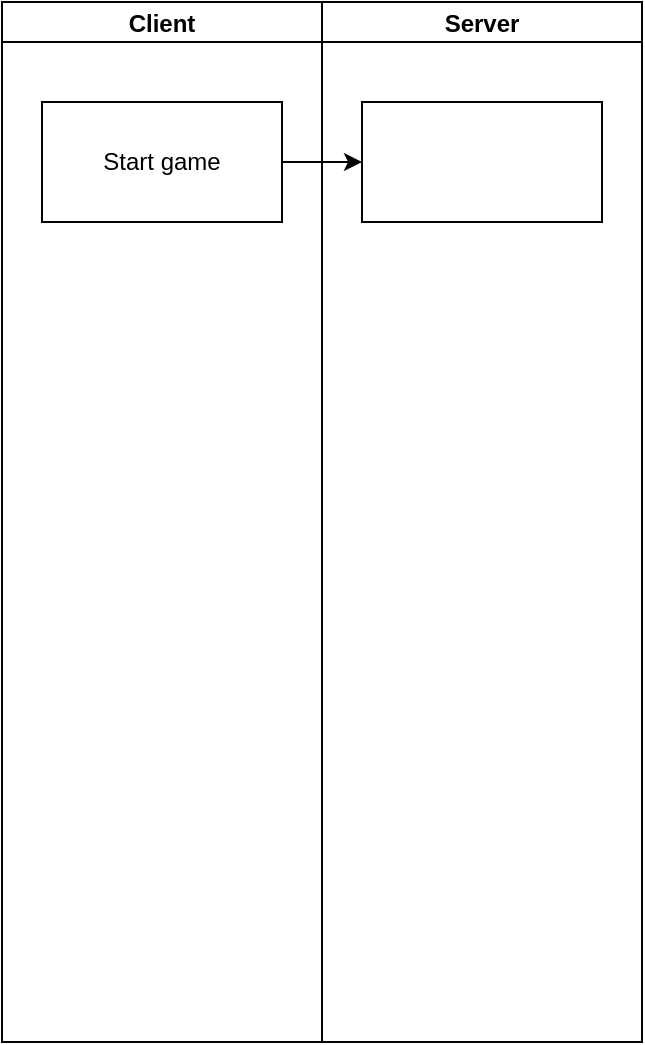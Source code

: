 <mxfile version="18.1.3" type="github" pages="2"><diagram id="07fea595-8f29-1299-0266-81d95cde20df" name="Page-1"><mxGraphModel dx="970" dy="520" grid="1" gridSize="10" guides="1" tooltips="1" connect="1" arrows="1" fold="1" page="1" pageScale="1" pageWidth="1169" pageHeight="827" background="#ffffff" math="0" shadow="0"><root><mxCell id="0"/><mxCell id="1" parent="0"/><mxCell id="4Mw94B3l1mMhVOg0pVwX-217" value="Client" style="swimlane;startSize=20;" vertex="1" parent="1"><mxGeometry x="200" y="80" width="160" height="520" as="geometry"><mxRectangle x="200" y="80" width="60" height="20" as="alternateBounds"/></mxGeometry></mxCell><mxCell id="4Mw94B3l1mMhVOg0pVwX-219" value="Start game" style="rounded=0;whiteSpace=wrap;html=1;" vertex="1" parent="4Mw94B3l1mMhVOg0pVwX-217"><mxGeometry x="20" y="50" width="120" height="60" as="geometry"/></mxCell><mxCell id="4Mw94B3l1mMhVOg0pVwX-218" value="Server" style="swimlane;startSize=20;" vertex="1" parent="1"><mxGeometry x="360" y="80" width="160" height="520" as="geometry"/></mxCell><mxCell id="4Mw94B3l1mMhVOg0pVwX-221" value="" style="rounded=0;whiteSpace=wrap;html=1;" vertex="1" parent="4Mw94B3l1mMhVOg0pVwX-218"><mxGeometry x="20" y="50" width="120" height="60" as="geometry"/></mxCell><mxCell id="4Mw94B3l1mMhVOg0pVwX-220" style="edgeStyle=orthogonalEdgeStyle;rounded=0;orthogonalLoop=1;jettySize=auto;html=1;exitX=1;exitY=0.5;exitDx=0;exitDy=0;" edge="1" parent="1" source="4Mw94B3l1mMhVOg0pVwX-219"><mxGeometry relative="1" as="geometry"><mxPoint x="380" y="160" as="targetPoint"/></mxGeometry></mxCell></root></mxGraphModel></diagram><diagram id="nWmFi10vYCMnMqG8ToXp" name="Page-2"><mxGraphModel dx="1133" dy="597" grid="1" gridSize="10" guides="1" tooltips="1" connect="1" arrows="1" fold="1" page="1" pageScale="1" pageWidth="850" pageHeight="1100" math="0" shadow="0"><root><mxCell id="0"/><mxCell id="1" parent="0"/><mxCell id="AeF_nCRO_zZ-h2e8QQf--4" style="edgeStyle=orthogonalEdgeStyle;rounded=0;orthogonalLoop=1;jettySize=auto;html=1;exitX=0.5;exitY=1;exitDx=0;exitDy=0;exitPerimeter=0;" edge="1" parent="1" source="AeF_nCRO_zZ-h2e8QQf--1"><mxGeometry relative="1" as="geometry"><mxPoint x="210" y="150" as="targetPoint"/></mxGeometry></mxCell><mxCell id="AeF_nCRO_zZ-h2e8QQf--1" value="Start game" style="strokeWidth=2;html=1;shape=mxgraph.flowchart.start_1;whiteSpace=wrap;" vertex="1" parent="1"><mxGeometry x="160" y="50" width="100" height="60" as="geometry"/></mxCell><mxCell id="AeF_nCRO_zZ-h2e8QQf--8" style="edgeStyle=orthogonalEdgeStyle;rounded=0;orthogonalLoop=1;jettySize=auto;html=1;exitX=0.5;exitY=1;exitDx=0;exitDy=0;" edge="1" parent="1" source="AeF_nCRO_zZ-h2e8QQf--7"><mxGeometry relative="1" as="geometry"><mxPoint x="210" y="240" as="targetPoint"/></mxGeometry></mxCell><mxCell id="AeF_nCRO_zZ-h2e8QQf--7" value="Generate invite link" style="rounded=0;whiteSpace=wrap;html=1;" vertex="1" parent="1"><mxGeometry x="155" y="150" width="110" height="40" as="geometry"/></mxCell><mxCell id="AeF_nCRO_zZ-h2e8QQf--11" style="edgeStyle=orthogonalEdgeStyle;rounded=0;orthogonalLoop=1;jettySize=auto;html=1;exitX=0.5;exitY=1;exitDx=0;exitDy=0;" edge="1" parent="1" source="AeF_nCRO_zZ-h2e8QQf--9" target="AeF_nCRO_zZ-h2e8QQf--10"><mxGeometry relative="1" as="geometry"/></mxCell><mxCell id="AeF_nCRO_zZ-h2e8QQf--9" value="Wait for other player" style="rounded=0;whiteSpace=wrap;html=1;" vertex="1" parent="1"><mxGeometry x="150" y="240" width="120" height="40" as="geometry"/></mxCell><mxCell id="AeF_nCRO_zZ-h2e8QQf--14" value="" style="edgeStyle=orthogonalEdgeStyle;rounded=0;orthogonalLoop=1;jettySize=auto;html=1;" edge="1" parent="1" source="AeF_nCRO_zZ-h2e8QQf--10" target="AeF_nCRO_zZ-h2e8QQf--13"><mxGeometry relative="1" as="geometry"/></mxCell><mxCell id="AeF_nCRO_zZ-h2e8QQf--10" value="Let players make their setup" style="rounded=0;whiteSpace=wrap;html=1;" vertex="1" parent="1"><mxGeometry x="150" y="330" width="120" height="60" as="geometry"/></mxCell><mxCell id="AeF_nCRO_zZ-h2e8QQf--16" value="" style="edgeStyle=orthogonalEdgeStyle;rounded=0;orthogonalLoop=1;jettySize=auto;html=1;" edge="1" parent="1" source="AeF_nCRO_zZ-h2e8QQf--13" target="AeF_nCRO_zZ-h2e8QQf--15"><mxGeometry relative="1" as="geometry"/></mxCell><mxCell id="AeF_nCRO_zZ-h2e8QQf--13" value="Wait for ready" style="whiteSpace=wrap;html=1;rounded=0;" vertex="1" parent="1"><mxGeometry x="150" y="430" width="120" height="60" as="geometry"/></mxCell><mxCell id="AeF_nCRO_zZ-h2e8QQf--18" value="" style="edgeStyle=orthogonalEdgeStyle;rounded=0;orthogonalLoop=1;jettySize=auto;html=1;" edge="1" parent="1" source="AeF_nCRO_zZ-h2e8QQf--15" target="AeF_nCRO_zZ-h2e8QQf--17"><mxGeometry relative="1" as="geometry"/></mxCell><mxCell id="AeF_nCRO_zZ-h2e8QQf--15" value="Start the game" style="whiteSpace=wrap;html=1;rounded=0;" vertex="1" parent="1"><mxGeometry x="150" y="540" width="120" height="60" as="geometry"/></mxCell><mxCell id="AeF_nCRO_zZ-h2e8QQf--55" style="edgeStyle=orthogonalEdgeStyle;rounded=0;orthogonalLoop=1;jettySize=auto;html=1;" edge="1" parent="1" source="AeF_nCRO_zZ-h2e8QQf--17" target="AeF_nCRO_zZ-h2e8QQf--52"><mxGeometry relative="1" as="geometry"/></mxCell><mxCell id="AeF_nCRO_zZ-h2e8QQf--17" value="red starts" style="whiteSpace=wrap;html=1;rounded=0;" vertex="1" parent="1"><mxGeometry x="150" y="650" width="120" height="60" as="geometry"/></mxCell><mxCell id="AeF_nCRO_zZ-h2e8QQf--24" value="" style="edgeStyle=orthogonalEdgeStyle;rounded=0;orthogonalLoop=1;jettySize=auto;html=1;" edge="1" parent="1" source="AeF_nCRO_zZ-h2e8QQf--19" target="AeF_nCRO_zZ-h2e8QQf--23"><mxGeometry relative="1" as="geometry"/></mxCell><mxCell id="AeF_nCRO_zZ-h2e8QQf--19" value="Server checks if the move is valid" style="whiteSpace=wrap;html=1;rounded=0;" vertex="1" parent="1"><mxGeometry x="350" y="650" width="120" height="60" as="geometry"/></mxCell><mxCell id="AeF_nCRO_zZ-h2e8QQf--32" value="" style="edgeStyle=orthogonalEdgeStyle;rounded=0;orthogonalLoop=1;jettySize=auto;html=1;" edge="1" parent="1" source="AeF_nCRO_zZ-h2e8QQf--23" target="AeF_nCRO_zZ-h2e8QQf--31"><mxGeometry relative="1" as="geometry"/></mxCell><mxCell id="AeF_nCRO_zZ-h2e8QQf--43" value="" style="edgeStyle=orthogonalEdgeStyle;rounded=0;orthogonalLoop=1;jettySize=auto;html=1;" edge="1" parent="1" source="AeF_nCRO_zZ-h2e8QQf--23" target="AeF_nCRO_zZ-h2e8QQf--42"><mxGeometry relative="1" as="geometry"/></mxCell><mxCell id="AeF_nCRO_zZ-h2e8QQf--23" value="if move is valid" style="rhombus;whiteSpace=wrap;html=1;rounded=0;" vertex="1" parent="1"><mxGeometry x="570" y="640" width="80" height="80" as="geometry"/></mxCell><mxCell id="AeF_nCRO_zZ-h2e8QQf--27" value="yes" style="text;html=1;align=center;verticalAlign=middle;resizable=0;points=[];autosize=1;strokeColor=none;fillColor=none;" vertex="1" parent="1"><mxGeometry x="570" y="750" width="30" height="20" as="geometry"/></mxCell><mxCell id="AeF_nCRO_zZ-h2e8QQf--34" value="" style="edgeStyle=orthogonalEdgeStyle;rounded=0;orthogonalLoop=1;jettySize=auto;html=1;" edge="1" parent="1" source="AeF_nCRO_zZ-h2e8QQf--31" target="AeF_nCRO_zZ-h2e8QQf--33"><mxGeometry relative="1" as="geometry"/></mxCell><mxCell id="AeF_nCRO_zZ-h2e8QQf--41" value="" style="edgeStyle=orthogonalEdgeStyle;rounded=0;orthogonalLoop=1;jettySize=auto;html=1;" edge="1" parent="1" source="AeF_nCRO_zZ-h2e8QQf--31" target="AeF_nCRO_zZ-h2e8QQf--40"><mxGeometry relative="1" as="geometry"/></mxCell><mxCell id="AeF_nCRO_zZ-h2e8QQf--31" value="does move hit a pawn?" style="rhombus;whiteSpace=wrap;html=1;rounded=0;" vertex="1" parent="1"><mxGeometry x="550" y="780" width="120" height="120" as="geometry"/></mxCell><mxCell id="AeF_nCRO_zZ-h2e8QQf--49" style="edgeStyle=orthogonalEdgeStyle;rounded=0;orthogonalLoop=1;jettySize=auto;html=1;entryX=1;entryY=0.5;entryDx=0;entryDy=0;" edge="1" parent="1" source="AeF_nCRO_zZ-h2e8QQf--33" target="AeF_nCRO_zZ-h2e8QQf--47"><mxGeometry relative="1" as="geometry"/></mxCell><mxCell id="AeF_nCRO_zZ-h2e8QQf--33" value="show the move for both players" style="whiteSpace=wrap;html=1;rounded=0;" vertex="1" parent="1"><mxGeometry x="350" y="810" width="120" height="60" as="geometry"/></mxCell><mxCell id="AeF_nCRO_zZ-h2e8QQf--35" value="no" style="text;html=1;align=center;verticalAlign=middle;resizable=0;points=[];autosize=1;strokeColor=none;fillColor=none;" vertex="1" parent="1"><mxGeometry x="500" y="820" width="30" height="20" as="geometry"/></mxCell><mxCell id="AeF_nCRO_zZ-h2e8QQf--38" value="yes" style="text;html=1;align=center;verticalAlign=middle;resizable=0;points=[];autosize=1;strokeColor=none;fillColor=none;" vertex="1" parent="1"><mxGeometry x="585" y="930" width="30" height="20" as="geometry"/></mxCell><mxCell id="AeF_nCRO_zZ-h2e8QQf--46" value="" style="edgeStyle=orthogonalEdgeStyle;rounded=0;orthogonalLoop=1;jettySize=auto;html=1;" edge="1" parent="1" source="AeF_nCRO_zZ-h2e8QQf--40" target="AeF_nCRO_zZ-h2e8QQf--45"><mxGeometry relative="1" as="geometry"/></mxCell><mxCell id="AeF_nCRO_zZ-h2e8QQf--40" value="check who wins" style="whiteSpace=wrap;html=1;rounded=0;" vertex="1" parent="1"><mxGeometry x="550" y="980" width="120" height="60" as="geometry"/></mxCell><mxCell id="AeF_nCRO_zZ-h2e8QQf--56" style="edgeStyle=orthogonalEdgeStyle;rounded=0;orthogonalLoop=1;jettySize=auto;html=1;entryX=0.5;entryY=0;entryDx=0;entryDy=0;" edge="1" parent="1" source="AeF_nCRO_zZ-h2e8QQf--42" target="AeF_nCRO_zZ-h2e8QQf--19"><mxGeometry relative="1" as="geometry"/></mxCell><mxCell id="AeF_nCRO_zZ-h2e8QQf--42" value="show error for player who moved&lt;br&gt;&amp;amp; let them make a new move" style="whiteSpace=wrap;html=1;rounded=0;" vertex="1" parent="1"><mxGeometry x="550" y="490" width="120" height="60" as="geometry"/></mxCell><mxCell id="AeF_nCRO_zZ-h2e8QQf--48" value="" style="edgeStyle=orthogonalEdgeStyle;rounded=0;orthogonalLoop=1;jettySize=auto;html=1;" edge="1" parent="1" source="AeF_nCRO_zZ-h2e8QQf--45" target="AeF_nCRO_zZ-h2e8QQf--47"><mxGeometry relative="1" as="geometry"/></mxCell><mxCell id="AeF_nCRO_zZ-h2e8QQf--45" value="winner takes the pawn and moves own pawn" style="whiteSpace=wrap;html=1;rounded=0;" vertex="1" parent="1"><mxGeometry x="350" y="980" width="120" height="60" as="geometry"/></mxCell><mxCell id="AeF_nCRO_zZ-h2e8QQf--53" value="" style="edgeStyle=orthogonalEdgeStyle;rounded=0;orthogonalLoop=1;jettySize=auto;html=1;" edge="1" parent="1" source="AeF_nCRO_zZ-h2e8QQf--47" target="AeF_nCRO_zZ-h2e8QQf--52"><mxGeometry relative="1" as="geometry"/></mxCell><mxCell id="AeF_nCRO_zZ-h2e8QQf--47" value="turn goes to other player" style="whiteSpace=wrap;html=1;rounded=0;" vertex="1" parent="1"><mxGeometry x="145" y="870" width="120" height="60" as="geometry"/></mxCell><mxCell id="AeF_nCRO_zZ-h2e8QQf--54" style="edgeStyle=orthogonalEdgeStyle;rounded=0;orthogonalLoop=1;jettySize=auto;html=1;entryX=0.5;entryY=1;entryDx=0;entryDy=0;" edge="1" parent="1" source="AeF_nCRO_zZ-h2e8QQf--52" target="AeF_nCRO_zZ-h2e8QQf--19"><mxGeometry relative="1" as="geometry"><Array as="points"><mxPoint x="410" y="790"/></Array></mxGeometry></mxCell><mxCell id="AeF_nCRO_zZ-h2e8QQf--52" value="player makes a move" style="whiteSpace=wrap;html=1;rounded=0;" vertex="1" parent="1"><mxGeometry x="145" y="760" width="120" height="60" as="geometry"/></mxCell></root></mxGraphModel></diagram></mxfile>